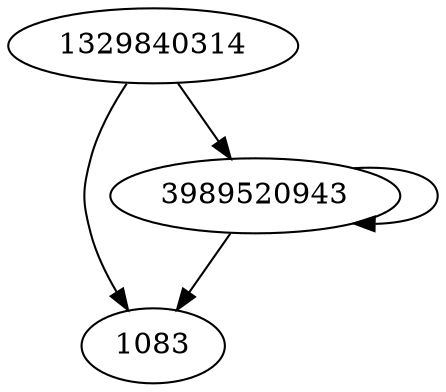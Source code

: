 digraph  {
1329840314;
1083;
3989520943;
1329840314 -> 3989520943;
1329840314 -> 1083;
3989520943 -> 3989520943;
3989520943 -> 1083;
}
